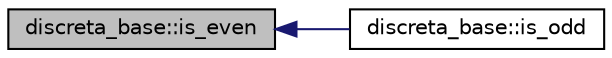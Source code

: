 digraph "discreta_base::is_even"
{
  edge [fontname="Helvetica",fontsize="10",labelfontname="Helvetica",labelfontsize="10"];
  node [fontname="Helvetica",fontsize="10",shape=record];
  rankdir="LR";
  Node13848 [label="discreta_base::is_even",height=0.2,width=0.4,color="black", fillcolor="grey75", style="filled", fontcolor="black"];
  Node13848 -> Node13849 [dir="back",color="midnightblue",fontsize="10",style="solid",fontname="Helvetica"];
  Node13849 [label="discreta_base::is_odd",height=0.2,width=0.4,color="black", fillcolor="white", style="filled",URL="$d7/d71/classdiscreta__base.html#a4fc6a621844c78d4199639ba394c31eb"];
}
